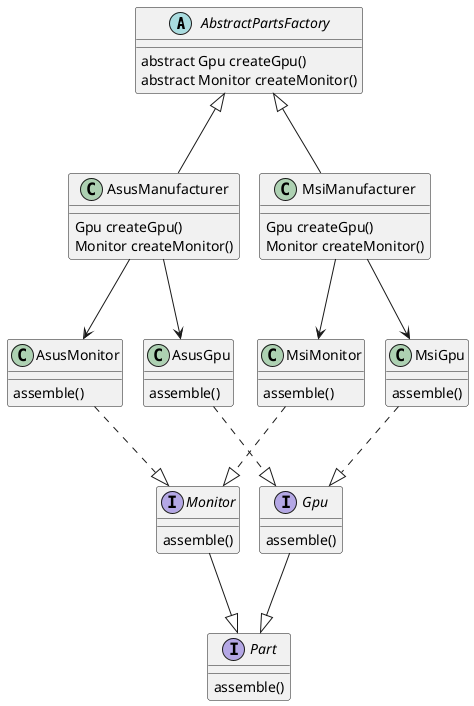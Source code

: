 @startuml
skinparam nodesep 20
skinparam ranksep 80
skinparam class {
  BackgroundColor<<interface>> #ffccff
  BackgroundColor<<abstract>> #ccccff
}

together {
    abstract class AbstractPartsFactory {
      {method} abstract Gpu createGpu()
      {method} abstract Monitor createMonitor()
    }
    class AsusManufacturer extends AbstractPartsFactory {
      {method} Gpu createGpu()
      {method} Monitor createMonitor()
    }
    class MsiManufacturer extends AbstractPartsFactory {
      {method} Gpu createGpu()
      {method} Monitor createMonitor()
    }
}


together {
    class AsusGpu {
      {method} assemble()
    }
    class AsusMonitor {
      {method} assemble()
    }
}

together {
    class MsiGpu  {
      {method} assemble()
    }
    class MsiMonitor {
      {method} assemble()
    }
}

together {
    interface Part {
        {method} assemble()
    }
    interface Gpu {
      {method} assemble()
    }
    interface Monitor {
       {method} assemble()
    }
}

AsusManufacturer -d-> AsusGpu
AsusManufacturer -d-> AsusMonitor
MsiManufacturer -d-> MsiGpu
MsiManufacturer --d> MsiMonitor
AsusGpu .d.|> Gpu
MsiGpu .d.|> Gpu
AsusMonitor .d.|> Monitor
MsiMonitor .d.|> Monitor
Gpu -d-|> Part
Monitor -d-|> Part
@enduml